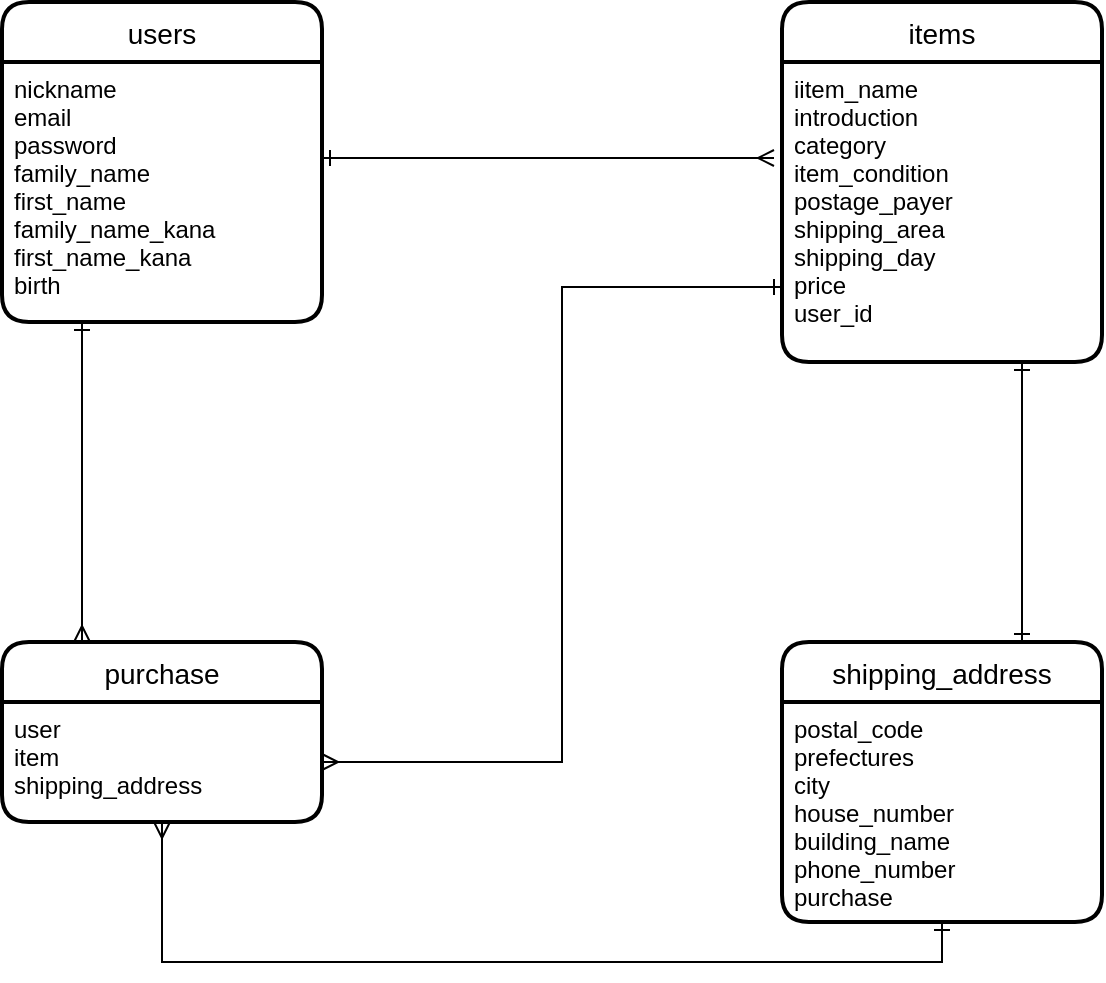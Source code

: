 <mxfile version="13.6.5">
    <diagram id="SKOqF28OT_jDkSkqQiO0" name="ページ1">
        <mxGraphModel dx="370" dy="580" grid="1" gridSize="10" guides="1" tooltips="1" connect="1" arrows="1" fold="1" page="1" pageScale="1" pageWidth="827" pageHeight="1169" math="0" shadow="0">
            <root>
                <mxCell id="0"/>
                <mxCell id="1" parent="0"/>
                <mxCell id="63" value="users" style="swimlane;childLayout=stackLayout;horizontal=1;startSize=30;horizontalStack=0;rounded=1;fontSize=14;fontStyle=0;strokeWidth=2;resizeParent=0;resizeLast=1;shadow=0;dashed=0;align=center;" vertex="1" parent="1">
                    <mxGeometry x="80" y="80" width="160" height="160" as="geometry"/>
                </mxCell>
                <mxCell id="64" value="nickname&#10;email&#10;password&#10;family_name&#10;first_name&#10;family_name_kana&#10;first_name_kana&#10;birth" style="align=left;strokeColor=none;fillColor=none;spacingLeft=4;fontSize=12;verticalAlign=top;resizable=0;rotatable=0;part=1;" vertex="1" parent="63">
                    <mxGeometry y="30" width="160" height="130" as="geometry"/>
                </mxCell>
                <mxCell id="67" value="items" style="swimlane;childLayout=stackLayout;horizontal=1;startSize=30;horizontalStack=0;rounded=1;fontSize=14;fontStyle=0;strokeWidth=2;resizeParent=0;resizeLast=1;shadow=0;dashed=0;align=center;" vertex="1" parent="1">
                    <mxGeometry x="470" y="80" width="160" height="180" as="geometry"/>
                </mxCell>
                <mxCell id="68" value="iitem_name&#10;introduction&#10;category&#10;item_condition&#10;postage_payer&#10;shipping_area&#10;shipping_day&#10;price&#10;user_id&#10;" style="align=left;strokeColor=none;fillColor=none;spacingLeft=4;fontSize=12;verticalAlign=top;resizable=0;rotatable=0;part=1;" vertex="1" parent="67">
                    <mxGeometry y="30" width="160" height="150" as="geometry"/>
                </mxCell>
                <mxCell id="72" value="" style="edgeStyle=entityRelationEdgeStyle;fontSize=12;html=1;endArrow=ERmany;entryX=-0.025;entryY=0.32;entryDx=0;entryDy=0;entryPerimeter=0;startArrow=ERone;startFill=0;endFill=0;" edge="1" parent="1" target="68">
                    <mxGeometry width="100" height="100" relative="1" as="geometry">
                        <mxPoint x="240" y="158" as="sourcePoint"/>
                        <mxPoint x="450" y="150" as="targetPoint"/>
                    </mxGeometry>
                </mxCell>
                <mxCell id="75" style="edgeStyle=orthogonalEdgeStyle;rounded=0;orthogonalLoop=1;jettySize=auto;html=1;entryX=0.25;entryY=0;entryDx=0;entryDy=0;startArrow=ERone;startFill=0;endArrow=ERmany;endFill=0;" edge="1" parent="1" source="64" target="70">
                    <mxGeometry relative="1" as="geometry">
                        <Array as="points">
                            <mxPoint x="120" y="250"/>
                            <mxPoint x="120" y="250"/>
                        </Array>
                    </mxGeometry>
                </mxCell>
                <mxCell id="70" value="purchase" style="swimlane;childLayout=stackLayout;horizontal=1;startSize=30;horizontalStack=0;rounded=1;fontSize=14;fontStyle=0;strokeWidth=2;resizeParent=0;resizeLast=1;shadow=0;dashed=0;align=center;" vertex="1" parent="1">
                    <mxGeometry x="80" y="400" width="160" height="90" as="geometry"/>
                </mxCell>
                <mxCell id="71" value="user&#10;item&#10;shipping_address" style="align=left;strokeColor=none;fillColor=none;spacingLeft=4;fontSize=12;verticalAlign=top;resizable=0;rotatable=0;part=1;" vertex="1" parent="70">
                    <mxGeometry y="30" width="160" height="60" as="geometry"/>
                </mxCell>
                <mxCell id="88" style="edgeStyle=orthogonalEdgeStyle;rounded=0;orthogonalLoop=1;jettySize=auto;html=1;exitX=0.75;exitY=0;exitDx=0;exitDy=0;entryX=0.75;entryY=1;entryDx=0;entryDy=0;startArrow=ERone;startFill=0;endArrow=ERone;endFill=0;" edge="1" parent="1" source="65" target="68">
                    <mxGeometry relative="1" as="geometry"/>
                </mxCell>
                <mxCell id="65" value="shipping_address" style="swimlane;childLayout=stackLayout;horizontal=1;startSize=30;horizontalStack=0;rounded=1;fontSize=14;fontStyle=0;strokeWidth=2;resizeParent=0;resizeLast=1;shadow=0;dashed=0;align=center;" vertex="1" parent="1">
                    <mxGeometry x="470" y="400" width="160" height="140" as="geometry"/>
                </mxCell>
                <mxCell id="66" value="postal_code&#10;prefectures&#10;city&#10;house_number&#10;building_name&#10;phone_number&#10;purchase" style="align=left;strokeColor=none;fillColor=none;spacingLeft=4;fontSize=12;verticalAlign=top;resizable=0;rotatable=0;part=1;" vertex="1" parent="65">
                    <mxGeometry y="30" width="160" height="110" as="geometry"/>
                </mxCell>
                <mxCell id="87" style="edgeStyle=orthogonalEdgeStyle;rounded=0;orthogonalLoop=1;jettySize=auto;html=1;exitX=1;exitY=0.5;exitDx=0;exitDy=0;entryX=0;entryY=0.75;entryDx=0;entryDy=0;startArrow=ERmany;startFill=0;endArrow=ERone;endFill=0;" edge="1" parent="1" source="71" target="68">
                    <mxGeometry relative="1" as="geometry">
                        <Array as="points">
                            <mxPoint x="360" y="460"/>
                            <mxPoint x="360" y="223"/>
                        </Array>
                    </mxGeometry>
                </mxCell>
                <mxCell id="92" style="edgeStyle=orthogonalEdgeStyle;rounded=0;orthogonalLoop=1;jettySize=auto;html=1;exitX=0.5;exitY=1;exitDx=0;exitDy=0;entryX=0.5;entryY=1;entryDx=0;entryDy=0;startArrow=ERone;startFill=0;endArrow=ERmany;endFill=0;" edge="1" parent="1" source="66" target="71">
                    <mxGeometry relative="1" as="geometry"/>
                </mxCell>
            </root>
        </mxGraphModel>
    </diagram>
</mxfile>